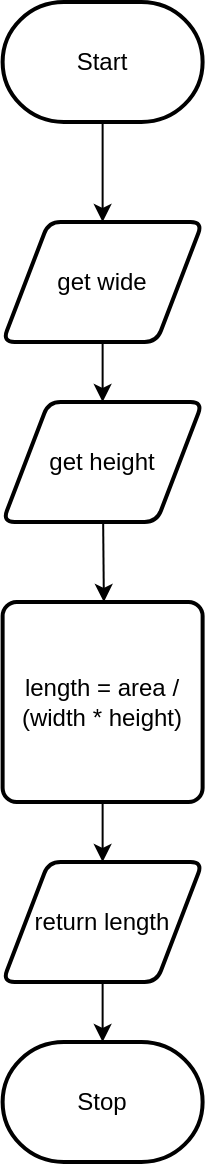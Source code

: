 <mxfile>
    <diagram id="M_OVWDw31ey1yr3bxHN1" name="Page-1">
        <mxGraphModel dx="1082" dy="1849" grid="1" gridSize="10" guides="1" tooltips="1" connect="1" arrows="1" fold="1" page="1" pageScale="1" pageWidth="850" pageHeight="1100" math="0" shadow="0">
            <root>
                <mxCell id="0"/>
                <mxCell id="1" parent="0"/>
                <mxCell id="2" value="" style="edgeStyle=none;html=1;" edge="1" parent="1" source="3" target="5">
                    <mxGeometry relative="1" as="geometry"/>
                </mxCell>
                <mxCell id="3" value="Start" style="strokeWidth=2;html=1;shape=mxgraph.flowchart.terminator;whiteSpace=wrap;" vertex="1" parent="1">
                    <mxGeometry x="335.31" y="-30" width="100" height="60" as="geometry"/>
                </mxCell>
                <mxCell id="4" value="" style="edgeStyle=none;html=1;" edge="1" parent="1" source="5" target="7">
                    <mxGeometry relative="1" as="geometry"/>
                </mxCell>
                <mxCell id="5" value="get wide" style="shape=parallelogram;html=1;strokeWidth=2;perimeter=parallelogramPerimeter;whiteSpace=wrap;rounded=1;arcSize=12;size=0.23;" vertex="1" parent="1">
                    <mxGeometry x="335.31" y="80" width="100" height="60" as="geometry"/>
                </mxCell>
                <mxCell id="6" style="edgeStyle=none;html=1;entryX=0.5;entryY=0;entryDx=0;entryDy=0;entryPerimeter=0;" edge="1" parent="1" source="7">
                    <mxGeometry relative="1" as="geometry">
                        <mxPoint x="385.935" y="270" as="targetPoint"/>
                    </mxGeometry>
                </mxCell>
                <mxCell id="7" value="get height" style="shape=parallelogram;html=1;strokeWidth=2;perimeter=parallelogramPerimeter;whiteSpace=wrap;rounded=1;arcSize=12;size=0.23;" vertex="1" parent="1">
                    <mxGeometry x="335.31" y="170" width="100" height="60" as="geometry"/>
                </mxCell>
                <mxCell id="49" value="Stop" style="strokeWidth=2;html=1;shape=mxgraph.flowchart.terminator;whiteSpace=wrap;" vertex="1" parent="1">
                    <mxGeometry x="335.31" y="490" width="100" height="60" as="geometry"/>
                </mxCell>
                <mxCell id="64" style="edgeStyle=none;html=1;" edge="1" parent="1" source="62">
                    <mxGeometry relative="1" as="geometry">
                        <mxPoint x="385.31" y="400" as="targetPoint"/>
                    </mxGeometry>
                </mxCell>
                <mxCell id="62" value="length = area / (width * height)" style="rounded=1;whiteSpace=wrap;html=1;absoluteArcSize=1;arcSize=14;strokeWidth=2;" vertex="1" parent="1">
                    <mxGeometry x="335.31" y="270" width="100" height="100" as="geometry"/>
                </mxCell>
                <mxCell id="66" value="" style="edgeStyle=none;html=1;" edge="1" parent="1" source="63" target="49">
                    <mxGeometry relative="1" as="geometry"/>
                </mxCell>
                <mxCell id="63" value="return length" style="shape=parallelogram;html=1;strokeWidth=2;perimeter=parallelogramPerimeter;whiteSpace=wrap;rounded=1;arcSize=12;size=0.23;" vertex="1" parent="1">
                    <mxGeometry x="335.31" y="400" width="100" height="60" as="geometry"/>
                </mxCell>
            </root>
        </mxGraphModel>
    </diagram>
</mxfile>